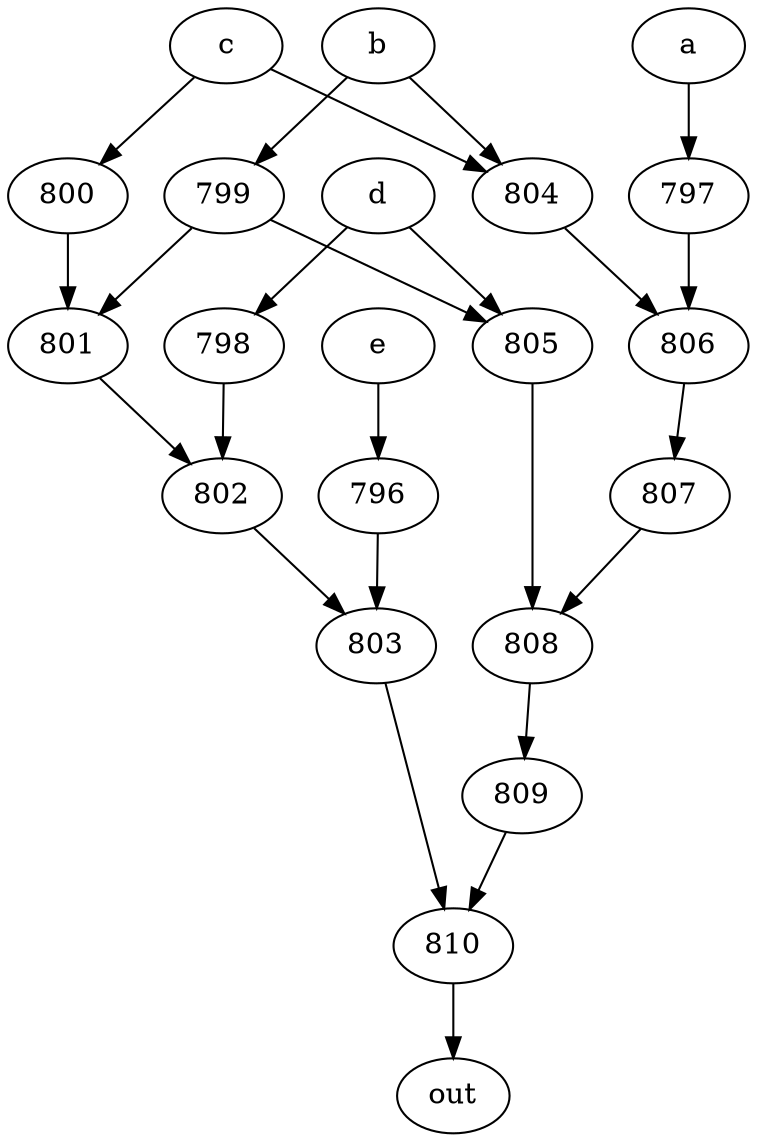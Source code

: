 strict digraph "" {
	810 -> out;
	a -> 797;
	797 -> 806;
	806 -> 807;
	b -> 799;
	b -> 804;
	799 -> 801;
	799 -> 805;
	804 -> 806;
	801 -> 802;
	805 -> 808;
	c -> 804;
	c -> 800;
	800 -> 801;
	d -> 805;
	d -> 798;
	798 -> 802;
	802 -> 803;
	808 -> 809;
	e -> 796;
	796 -> 803;
	803 -> 810;
	807 -> 808;
	809 -> 810;
}
